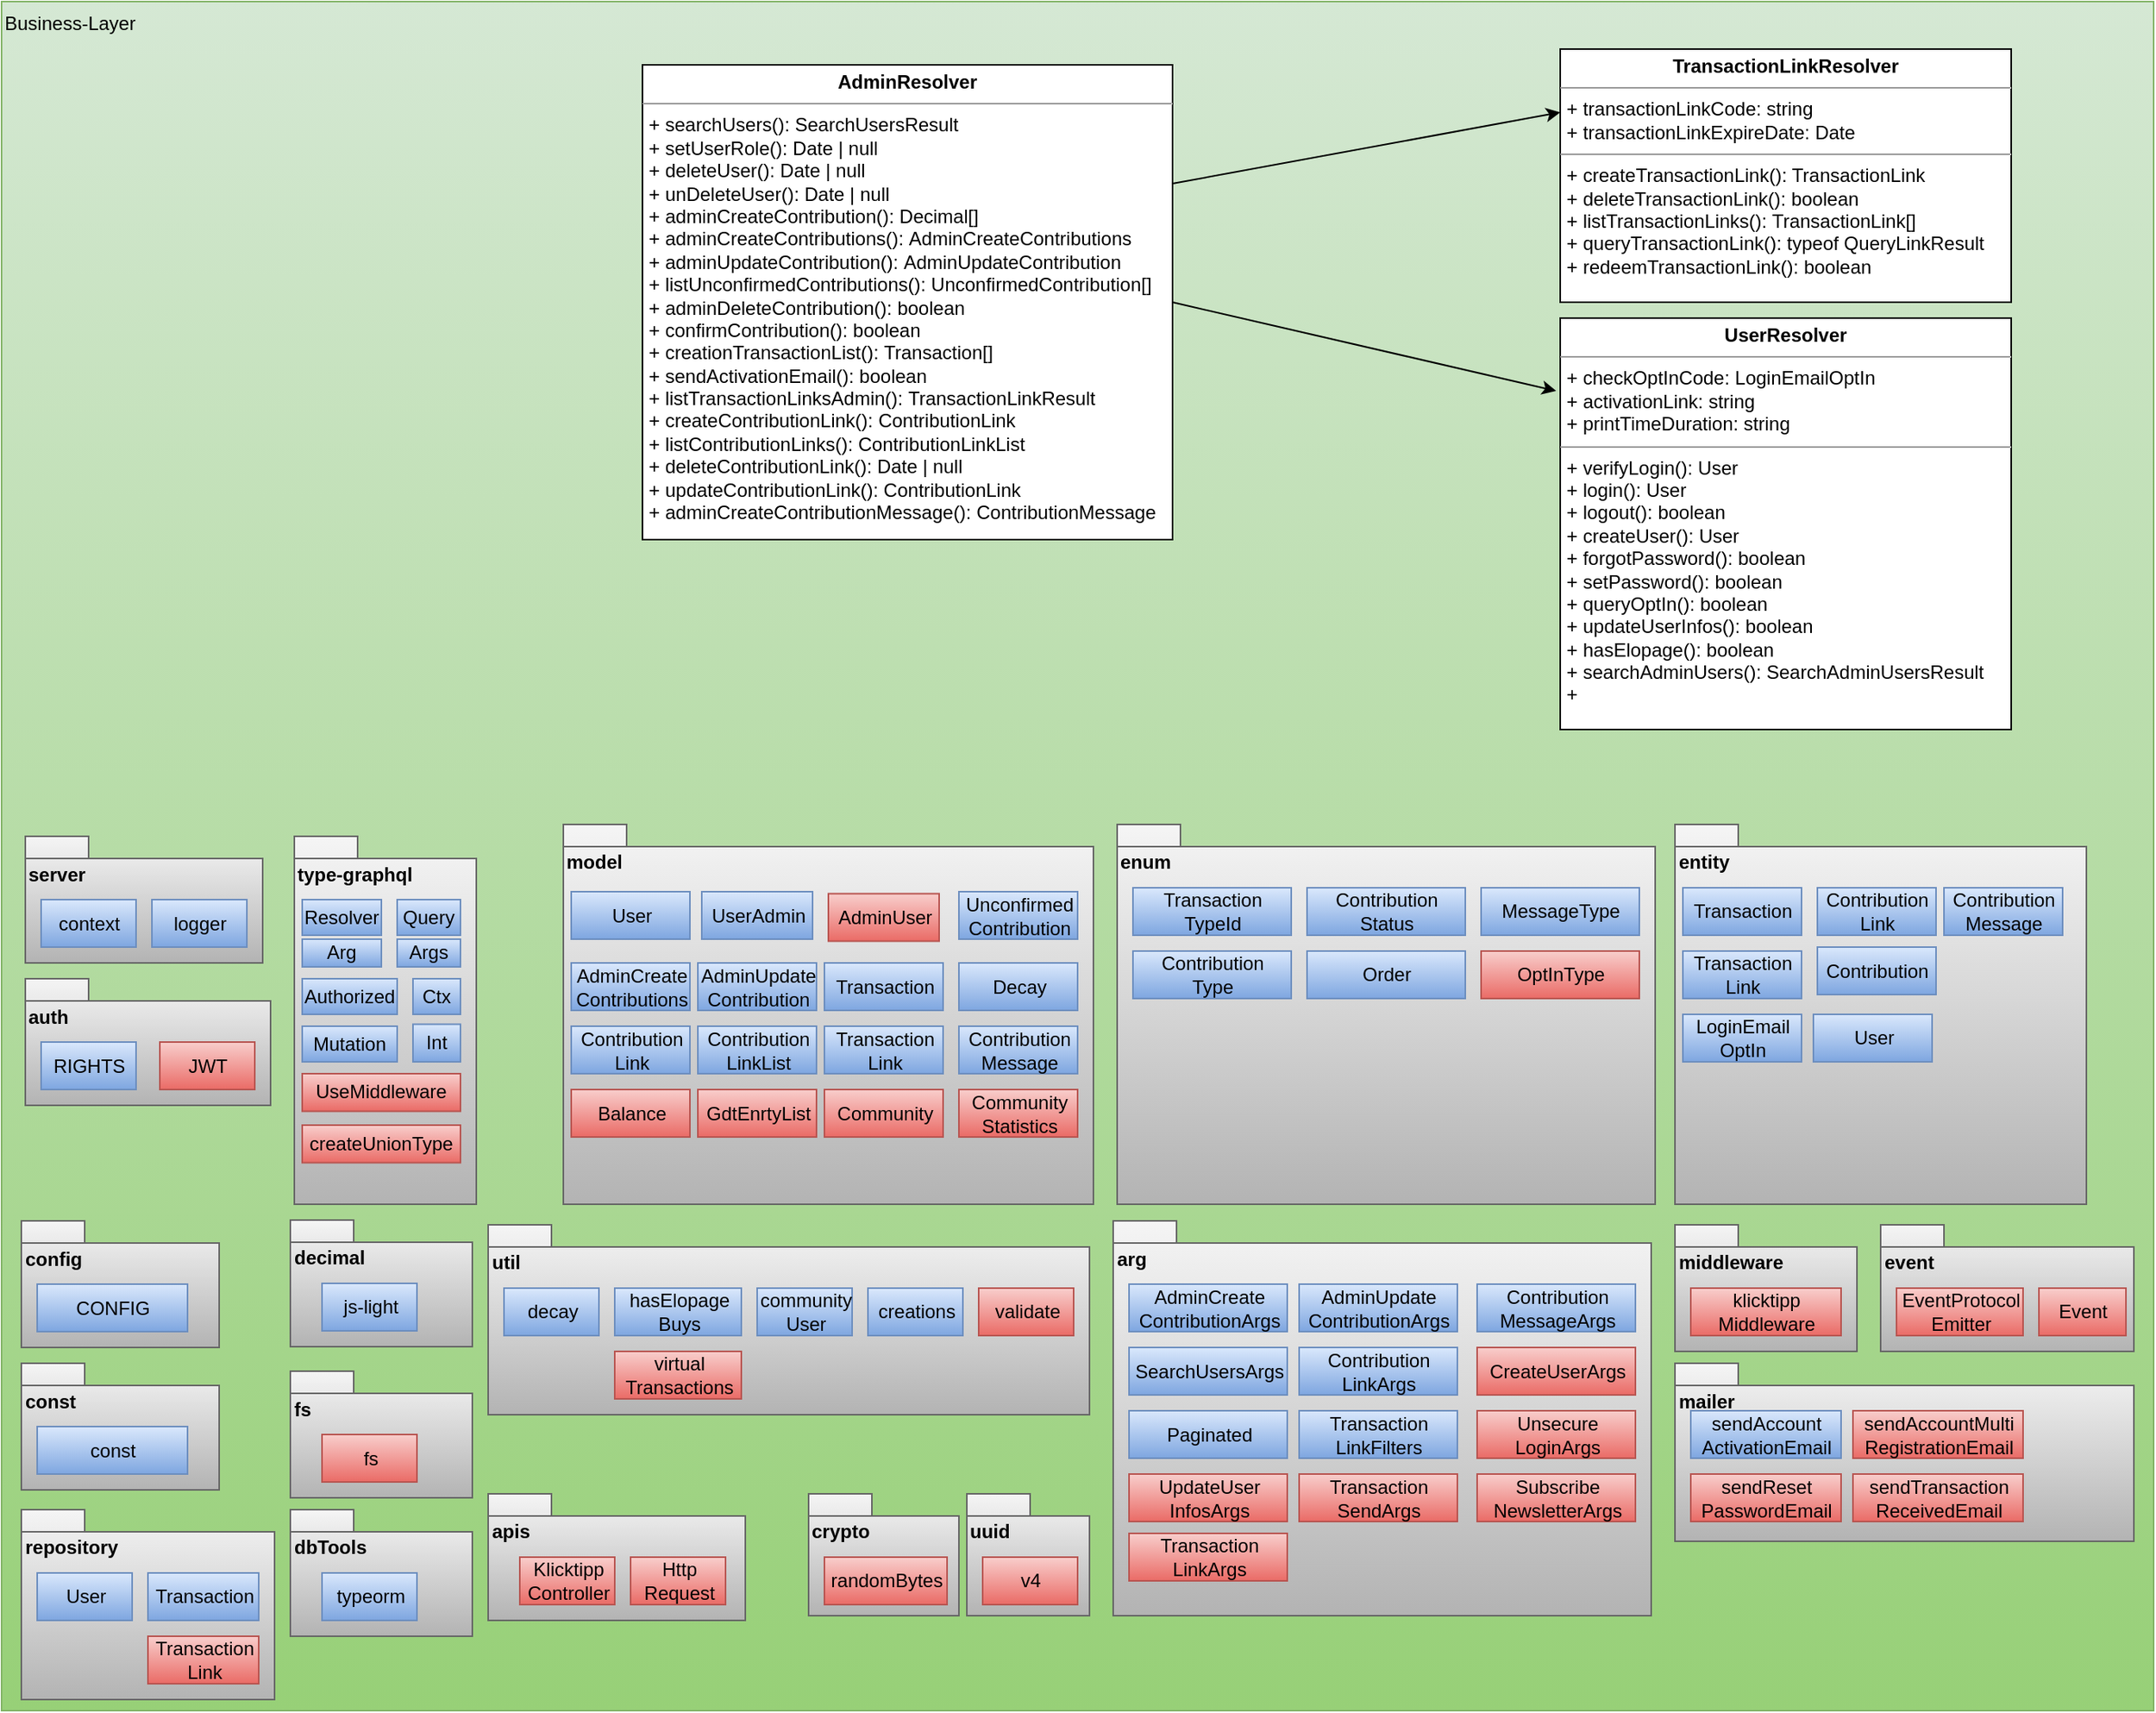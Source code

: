 <mxfile>
    <diagram id="ShO7q3t4R8ToIVqjYavh" name="Seite-1">
        <mxGraphModel dx="1022" dy="800" grid="1" gridSize="10" guides="1" tooltips="1" connect="1" arrows="1" fold="1" page="1" pageScale="1" pageWidth="2336" pageHeight="1654" math="0" shadow="0">
            <root>
                <mxCell id="0"/>
                <mxCell id="1" parent="0"/>
                <mxCell id="2" value="Business-Layer" style="rounded=0;whiteSpace=wrap;html=1;fillColor=#d5e8d4;strokeColor=#82b366;gradientColor=#97d077;align=left;verticalAlign=top;" parent="1" vertex="1">
                    <mxGeometry x="40" y="80" width="1360" height="1080" as="geometry"/>
                </mxCell>
                <mxCell id="57" style="edgeStyle=none;html=1;entryX=-0.009;entryY=0.177;entryDx=0;entryDy=0;exitX=1;exitY=0.5;exitDx=0;exitDy=0;entryPerimeter=0;" parent="1" source="74" target="141" edge="1">
                    <mxGeometry relative="1" as="geometry">
                        <Array as="points"/>
                        <mxPoint x="1013.04" y="334" as="targetPoint"/>
                    </mxGeometry>
                </mxCell>
                <mxCell id="58" style="edgeStyle=none;html=1;entryX=0;entryY=0.25;entryDx=0;entryDy=0;exitX=1;exitY=0.25;exitDx=0;exitDy=0;" parent="1" source="74" target="198" edge="1">
                    <mxGeometry relative="1" as="geometry">
                        <Array as="points"/>
                        <mxPoint x="1036.5" y="235" as="targetPoint"/>
                    </mxGeometry>
                </mxCell>
                <mxCell id="74" value="&lt;p style=&quot;margin: 0px ; margin-top: 4px ; text-align: center&quot;&gt;&lt;b&gt;AdminResolver&lt;/b&gt;&lt;/p&gt;&lt;hr size=&quot;1&quot;&gt;&lt;p style=&quot;margin: 0px ; margin-left: 4px&quot;&gt;+ searchUsers():&amp;nbsp;SearchUsersResult&lt;/p&gt;&lt;p style=&quot;margin: 0px ; margin-left: 4px&quot;&gt;+&amp;nbsp;setUserRole(): Date | null&lt;/p&gt;&lt;p style=&quot;margin: 0px ; margin-left: 4px&quot;&gt;+&amp;nbsp;deleteUser(): Date | null&lt;/p&gt;&lt;p style=&quot;margin: 0px ; margin-left: 4px&quot;&gt;+&amp;nbsp;unDeleteUser(): Date | null&lt;/p&gt;&lt;p style=&quot;margin: 0px ; margin-left: 4px&quot;&gt;+&amp;nbsp;adminCreateContribution():&amp;nbsp;Decimal[]&lt;/p&gt;&lt;p style=&quot;margin: 0px ; margin-left: 4px&quot;&gt;+&amp;nbsp;adminCreateContributions():&amp;nbsp;AdminCreateContributions&lt;/p&gt;&lt;p style=&quot;margin: 0px ; margin-left: 4px&quot;&gt;+&amp;nbsp;adminUpdateContribution():&amp;nbsp;AdminUpdateContribution&lt;/p&gt;&lt;p style=&quot;margin: 0px ; margin-left: 4px&quot;&gt;+&amp;nbsp;listUnconfirmedContributions():&amp;nbsp;UnconfirmedContribution[]&lt;/p&gt;&lt;p style=&quot;margin: 0px ; margin-left: 4px&quot;&gt;+&amp;nbsp;adminDeleteContribution():&amp;nbsp;boolean&lt;/p&gt;&lt;p style=&quot;margin: 0px ; margin-left: 4px&quot;&gt;+&amp;nbsp;confirmContribution():&amp;nbsp;boolean&lt;/p&gt;&lt;p style=&quot;margin: 0px ; margin-left: 4px&quot;&gt;+&amp;nbsp;creationTransactionList():&amp;nbsp;Transaction[]&lt;/p&gt;&lt;p style=&quot;margin: 0px ; margin-left: 4px&quot;&gt;+&amp;nbsp;sendActivationEmail():&amp;nbsp;boolean&lt;/p&gt;&lt;p style=&quot;margin: 0px ; margin-left: 4px&quot;&gt;+&amp;nbsp;listTransactionLinksAdmin():&amp;nbsp;TransactionLinkResult&lt;/p&gt;&lt;p style=&quot;margin: 0px ; margin-left: 4px&quot;&gt;+&amp;nbsp;createContributionLink():&amp;nbsp;ContributionLink&lt;/p&gt;&lt;p style=&quot;margin: 0px ; margin-left: 4px&quot;&gt;+&amp;nbsp;listContributionLinks():&amp;nbsp;ContributionLinkList&lt;/p&gt;&lt;p style=&quot;margin: 0px ; margin-left: 4px&quot;&gt;+&amp;nbsp;deleteContributionLink():&amp;nbsp;Date | null&lt;/p&gt;&lt;p style=&quot;margin: 0px ; margin-left: 4px&quot;&gt;+&amp;nbsp;updateContributionLink():&amp;nbsp;ContributionLink&lt;/p&gt;&lt;p style=&quot;margin: 0px ; margin-left: 4px&quot;&gt;+&amp;nbsp;adminCreateContributionMessage():&amp;nbsp;ContributionMessage&lt;/p&gt;" style="verticalAlign=top;align=left;overflow=fill;fontSize=12;fontFamily=Helvetica;html=1;" parent="1" vertex="1">
                    <mxGeometry x="445" y="120" width="335" height="300" as="geometry"/>
                </mxCell>
                <mxCell id="75" value="server" style="shape=folder;fontStyle=1;spacingTop=10;tabWidth=40;tabHeight=14;tabPosition=left;html=1;align=left;verticalAlign=top;fillColor=#f5f5f5;gradientColor=#b3b3b3;strokeColor=#666666;" parent="1" vertex="1">
                    <mxGeometry x="55" y="607.5" width="150" height="80" as="geometry"/>
                </mxCell>
                <mxCell id="76" value="context" style="html=1;fillColor=#dae8fc;gradientColor=#7ea6e0;strokeColor=#6c8ebf;" parent="1" vertex="1">
                    <mxGeometry x="65" y="647.5" width="60" height="30" as="geometry"/>
                </mxCell>
                <mxCell id="77" value="logger" style="html=1;fillColor=#dae8fc;gradientColor=#7ea6e0;strokeColor=#6c8ebf;" parent="1" vertex="1">
                    <mxGeometry x="135" y="647.5" width="60" height="30" as="geometry"/>
                </mxCell>
                <mxCell id="78" value="model" style="shape=folder;fontStyle=1;spacingTop=10;tabWidth=40;tabHeight=14;tabPosition=left;html=1;align=left;verticalAlign=top;fillColor=#f5f5f5;gradientColor=#b3b3b3;strokeColor=#666666;" parent="1" vertex="1">
                    <mxGeometry x="395" y="600" width="335" height="240" as="geometry"/>
                </mxCell>
                <mxCell id="79" value="UserAdmin" style="html=1;fillColor=#dae8fc;gradientColor=#7ea6e0;strokeColor=#6c8ebf;" parent="1" vertex="1">
                    <mxGeometry x="482.5" y="642.5" width="70" height="30" as="geometry"/>
                </mxCell>
                <mxCell id="80" value="Unconfirmed&lt;br&gt;Contribution" style="html=1;fillColor=#dae8fc;gradientColor=#7ea6e0;strokeColor=#6c8ebf;" parent="1" vertex="1">
                    <mxGeometry x="645" y="642.5" width="75" height="30" as="geometry"/>
                </mxCell>
                <mxCell id="81" value="AdminCreate&lt;br&gt;Contributions" style="html=1;fillColor=#dae8fc;gradientColor=#7ea6e0;strokeColor=#6c8ebf;" parent="1" vertex="1">
                    <mxGeometry x="400" y="687.5" width="75" height="30" as="geometry"/>
                </mxCell>
                <mxCell id="82" value="AdminUpdate&lt;br&gt;Contribution" style="html=1;fillColor=#dae8fc;gradientColor=#7ea6e0;strokeColor=#6c8ebf;" parent="1" vertex="1">
                    <mxGeometry x="480" y="687.5" width="75" height="30" as="geometry"/>
                </mxCell>
                <mxCell id="83" value="Contribution&lt;br&gt;Link" style="html=1;fillColor=#dae8fc;gradientColor=#7ea6e0;strokeColor=#6c8ebf;" parent="1" vertex="1">
                    <mxGeometry x="400" y="727.5" width="75" height="30" as="geometry"/>
                </mxCell>
                <mxCell id="84" value="Contribution&lt;br&gt;LinkList" style="html=1;fillColor=#dae8fc;gradientColor=#7ea6e0;strokeColor=#6c8ebf;" parent="1" vertex="1">
                    <mxGeometry x="480" y="727.5" width="75" height="30" as="geometry"/>
                </mxCell>
                <mxCell id="87" value="repository" style="shape=folder;fontStyle=1;spacingTop=10;tabWidth=40;tabHeight=14;tabPosition=left;html=1;align=left;verticalAlign=top;fillColor=#f5f5f5;gradientColor=#b3b3b3;strokeColor=#666666;" parent="1" vertex="1">
                    <mxGeometry x="52.5" y="1033" width="160" height="120" as="geometry"/>
                </mxCell>
                <mxCell id="88" value="User" style="html=1;fillColor=#dae8fc;gradientColor=#7ea6e0;strokeColor=#6c8ebf;" parent="1" vertex="1">
                    <mxGeometry x="62.5" y="1073" width="60" height="30" as="geometry"/>
                </mxCell>
                <mxCell id="89" value="arg" style="shape=folder;fontStyle=1;spacingTop=10;tabWidth=40;tabHeight=14;tabPosition=left;html=1;align=left;verticalAlign=top;fillColor=#f5f5f5;gradientColor=#b3b3b3;strokeColor=#666666;" parent="1" vertex="1">
                    <mxGeometry x="742.5" y="850.5" width="340" height="249.5" as="geometry"/>
                </mxCell>
                <mxCell id="90" value="AdminCreate&lt;br&gt;ContributionArgs" style="html=1;fillColor=#dae8fc;gradientColor=#7ea6e0;strokeColor=#6c8ebf;" parent="1" vertex="1">
                    <mxGeometry x="752.5" y="890.5" width="100" height="30" as="geometry"/>
                </mxCell>
                <mxCell id="91" value="AdminUpdate&lt;br&gt;ContributionArgs" style="html=1;fillColor=#dae8fc;gradientColor=#7ea6e0;strokeColor=#6c8ebf;" parent="1" vertex="1">
                    <mxGeometry x="860" y="890.5" width="100" height="30" as="geometry"/>
                </mxCell>
                <mxCell id="92" value="SearchUsersArgs" style="html=1;fillColor=#dae8fc;gradientColor=#7ea6e0;strokeColor=#6c8ebf;" parent="1" vertex="1">
                    <mxGeometry x="752.5" y="930.5" width="100" height="30" as="geometry"/>
                </mxCell>
                <mxCell id="93" value="Contribution&lt;br&gt;LinkArgs" style="html=1;fillColor=#dae8fc;gradientColor=#7ea6e0;strokeColor=#6c8ebf;" parent="1" vertex="1">
                    <mxGeometry x="860" y="930.5" width="100" height="30" as="geometry"/>
                </mxCell>
                <mxCell id="94" value="entity" style="shape=folder;fontStyle=1;spacingTop=10;tabWidth=40;tabHeight=14;tabPosition=left;html=1;align=left;verticalAlign=top;fillColor=#f5f5f5;gradientColor=#b3b3b3;strokeColor=#666666;" parent="1" vertex="1">
                    <mxGeometry x="1097.5" y="600" width="260" height="240" as="geometry"/>
                </mxCell>
                <mxCell id="95" value="Transaction" style="html=1;fillColor=#dae8fc;gradientColor=#7ea6e0;strokeColor=#6c8ebf;" parent="1" vertex="1">
                    <mxGeometry x="1102.5" y="640" width="75" height="30" as="geometry"/>
                </mxCell>
                <mxCell id="96" value="Contribution&lt;br&gt;Link" style="html=1;fillColor=#dae8fc;gradientColor=#7ea6e0;strokeColor=#6c8ebf;" parent="1" vertex="1">
                    <mxGeometry x="1187.5" y="640" width="75" height="30" as="geometry"/>
                </mxCell>
                <mxCell id="97" value="Transaction&lt;br&gt;Link" style="html=1;fillColor=#dae8fc;gradientColor=#7ea6e0;strokeColor=#6c8ebf;" parent="1" vertex="1">
                    <mxGeometry x="1102.5" y="680" width="75" height="30" as="geometry"/>
                </mxCell>
                <mxCell id="98" value="Transaction" style="html=1;fillColor=#dae8fc;gradientColor=#7ea6e0;strokeColor=#6c8ebf;" parent="1" vertex="1">
                    <mxGeometry x="560" y="687.5" width="75" height="30" as="geometry"/>
                </mxCell>
                <mxCell id="99" value="Transaction&lt;br&gt;Link" style="html=1;fillColor=#dae8fc;gradientColor=#7ea6e0;strokeColor=#6c8ebf;" parent="1" vertex="1">
                    <mxGeometry x="560" y="727.5" width="75" height="30" as="geometry"/>
                </mxCell>
                <mxCell id="100" value="Transaction" style="html=1;fillColor=#dae8fc;gradientColor=#7ea6e0;strokeColor=#6c8ebf;" parent="1" vertex="1">
                    <mxGeometry x="132.5" y="1073" width="70" height="30" as="geometry"/>
                </mxCell>
                <mxCell id="103" value="Contribution" style="html=1;fillColor=#dae8fc;gradientColor=#7ea6e0;strokeColor=#6c8ebf;" parent="1" vertex="1">
                    <mxGeometry x="1187.5" y="677.5" width="75" height="30" as="geometry"/>
                </mxCell>
                <mxCell id="105" value="LoginEmail&lt;br&gt;OptIn" style="html=1;fillColor=#dae8fc;gradientColor=#7ea6e0;strokeColor=#6c8ebf;" parent="1" vertex="1">
                    <mxGeometry x="1102.5" y="720" width="75" height="30" as="geometry"/>
                </mxCell>
                <mxCell id="106" value="User" style="html=1;fillColor=#dae8fc;gradientColor=#7ea6e0;strokeColor=#6c8ebf;" parent="1" vertex="1">
                    <mxGeometry x="1185" y="720" width="75" height="30" as="geometry"/>
                </mxCell>
                <mxCell id="107" value="User" style="html=1;fillColor=#dae8fc;gradientColor=#7ea6e0;strokeColor=#6c8ebf;" parent="1" vertex="1">
                    <mxGeometry x="400" y="642.5" width="75" height="30" as="geometry"/>
                </mxCell>
                <mxCell id="108" value="enum" style="shape=folder;fontStyle=1;spacingTop=10;tabWidth=40;tabHeight=14;tabPosition=left;html=1;align=left;verticalAlign=top;fillColor=#f5f5f5;gradientColor=#b3b3b3;strokeColor=#666666;" parent="1" vertex="1">
                    <mxGeometry x="745" y="600" width="340" height="240" as="geometry"/>
                </mxCell>
                <mxCell id="109" value="Transaction&lt;br&gt;TypeId" style="html=1;fillColor=#dae8fc;gradientColor=#7ea6e0;strokeColor=#6c8ebf;" parent="1" vertex="1">
                    <mxGeometry x="755" y="640" width="100" height="30" as="geometry"/>
                </mxCell>
                <mxCell id="110" value="Contribution&lt;br&gt;Type" style="html=1;fillColor=#dae8fc;gradientColor=#7ea6e0;strokeColor=#6c8ebf;" parent="1" vertex="1">
                    <mxGeometry x="755" y="680" width="100" height="30" as="geometry"/>
                </mxCell>
                <mxCell id="111" value="Contribution&lt;br&gt;Status" style="html=1;fillColor=#dae8fc;gradientColor=#7ea6e0;strokeColor=#6c8ebf;" parent="1" vertex="1">
                    <mxGeometry x="865" y="640" width="100" height="30" as="geometry"/>
                </mxCell>
                <mxCell id="112" value="Decay" style="html=1;fillColor=#dae8fc;gradientColor=#7ea6e0;strokeColor=#6c8ebf;" parent="1" vertex="1">
                    <mxGeometry x="645" y="687.5" width="75" height="30" as="geometry"/>
                </mxCell>
                <mxCell id="113" value="Paginated" style="html=1;fillColor=#dae8fc;gradientColor=#7ea6e0;strokeColor=#6c8ebf;" parent="1" vertex="1">
                    <mxGeometry x="752.5" y="970.5" width="100" height="30" as="geometry"/>
                </mxCell>
                <mxCell id="114" value="Transaction&lt;br&gt;LinkFilters" style="html=1;fillColor=#dae8fc;gradientColor=#7ea6e0;strokeColor=#6c8ebf;" parent="1" vertex="1">
                    <mxGeometry x="860" y="970.5" width="100" height="30" as="geometry"/>
                </mxCell>
                <mxCell id="115" value="Order" style="html=1;fillColor=#dae8fc;gradientColor=#7ea6e0;strokeColor=#6c8ebf;" parent="1" vertex="1">
                    <mxGeometry x="865" y="680" width="100" height="30" as="geometry"/>
                </mxCell>
                <mxCell id="119" value="config" style="shape=folder;fontStyle=1;spacingTop=10;tabWidth=40;tabHeight=14;tabPosition=left;html=1;align=left;verticalAlign=top;fillColor=#f5f5f5;gradientColor=#b3b3b3;strokeColor=#666666;" parent="1" vertex="1">
                    <mxGeometry x="52.5" y="850.5" width="125" height="80" as="geometry"/>
                </mxCell>
                <mxCell id="120" value="CONFIG" style="html=1;fillColor=#dae8fc;gradientColor=#7ea6e0;strokeColor=#6c8ebf;" parent="1" vertex="1">
                    <mxGeometry x="62.5" y="890.5" width="95" height="30" as="geometry"/>
                </mxCell>
                <mxCell id="122" value="const" style="shape=folder;fontStyle=1;spacingTop=10;tabWidth=40;tabHeight=14;tabPosition=left;html=1;align=left;verticalAlign=top;fillColor=#f5f5f5;gradientColor=#b3b3b3;strokeColor=#666666;" parent="1" vertex="1">
                    <mxGeometry x="52.5" y="940.5" width="125" height="80" as="geometry"/>
                </mxCell>
                <mxCell id="123" value="const" style="html=1;fillColor=#dae8fc;gradientColor=#7ea6e0;strokeColor=#6c8ebf;" parent="1" vertex="1">
                    <mxGeometry x="62.5" y="980.5" width="95" height="30" as="geometry"/>
                </mxCell>
                <mxCell id="124" value="Contribution&lt;br&gt;Message" style="html=1;fillColor=#dae8fc;gradientColor=#7ea6e0;strokeColor=#6c8ebf;" parent="1" vertex="1">
                    <mxGeometry x="1267.5" y="640" width="75" height="30" as="geometry"/>
                </mxCell>
                <mxCell id="125" value="Contribution&lt;br&gt;MessageArgs" style="html=1;fillColor=#dae8fc;gradientColor=#7ea6e0;strokeColor=#6c8ebf;" parent="1" vertex="1">
                    <mxGeometry x="972.5" y="890.5" width="100" height="30" as="geometry"/>
                </mxCell>
                <mxCell id="126" value="MessageType" style="html=1;fillColor=#dae8fc;gradientColor=#7ea6e0;strokeColor=#6c8ebf;" parent="1" vertex="1">
                    <mxGeometry x="975" y="640" width="100" height="30" as="geometry"/>
                </mxCell>
                <mxCell id="127" value="Contribution&lt;br&gt;Message" style="html=1;fillColor=#dae8fc;gradientColor=#7ea6e0;strokeColor=#6c8ebf;" parent="1" vertex="1">
                    <mxGeometry x="645" y="727.5" width="75" height="30" as="geometry"/>
                </mxCell>
                <mxCell id="128" value="type-graphql" style="shape=folder;fontStyle=1;spacingTop=10;tabWidth=40;tabHeight=14;tabPosition=left;html=1;align=left;verticalAlign=top;fillColor=#f5f5f5;gradientColor=#b3b3b3;strokeColor=#666666;" parent="1" vertex="1">
                    <mxGeometry x="225" y="607.5" width="115" height="232.5" as="geometry"/>
                </mxCell>
                <mxCell id="131" value="Resolver" style="rounded=0;whiteSpace=wrap;html=1;fillColor=#dae8fc;gradientColor=#7ea6e0;strokeColor=#6c8ebf;" parent="1" vertex="1">
                    <mxGeometry x="230" y="647.5" width="50" height="22.5" as="geometry"/>
                </mxCell>
                <mxCell id="132" value="Query" style="rounded=0;whiteSpace=wrap;html=1;fillColor=#dae8fc;gradientColor=#7ea6e0;strokeColor=#6c8ebf;" parent="1" vertex="1">
                    <mxGeometry x="290" y="647.5" width="40" height="22.5" as="geometry"/>
                </mxCell>
                <mxCell id="133" value="Int" style="rounded=0;whiteSpace=wrap;html=1;fillColor=#dae8fc;gradientColor=#7ea6e0;strokeColor=#6c8ebf;" parent="1" vertex="1">
                    <mxGeometry x="300" y="726.25" width="30" height="23.75" as="geometry"/>
                </mxCell>
                <mxCell id="134" value="Arg" style="rounded=0;whiteSpace=wrap;html=1;fillColor=#dae8fc;gradientColor=#7ea6e0;strokeColor=#6c8ebf;" parent="1" vertex="1">
                    <mxGeometry x="230" y="672.5" width="50" height="17.5" as="geometry"/>
                </mxCell>
                <mxCell id="135" value="Args" style="rounded=0;whiteSpace=wrap;html=1;fillColor=#dae8fc;gradientColor=#7ea6e0;strokeColor=#6c8ebf;" parent="1" vertex="1">
                    <mxGeometry x="290" y="672.5" width="40" height="17.5" as="geometry"/>
                </mxCell>
                <mxCell id="136" value="Authorized" style="rounded=0;whiteSpace=wrap;html=1;fillColor=#dae8fc;gradientColor=#7ea6e0;strokeColor=#6c8ebf;" parent="1" vertex="1">
                    <mxGeometry x="230" y="697.5" width="60" height="22.5" as="geometry"/>
                </mxCell>
                <mxCell id="137" value="Mutation" style="rounded=0;whiteSpace=wrap;html=1;fillColor=#dae8fc;gradientColor=#7ea6e0;strokeColor=#6c8ebf;" parent="1" vertex="1">
                    <mxGeometry x="230" y="727.5" width="60" height="22.5" as="geometry"/>
                </mxCell>
                <mxCell id="138" value="Ctx" style="rounded=0;whiteSpace=wrap;html=1;fillColor=#dae8fc;gradientColor=#7ea6e0;strokeColor=#6c8ebf;" parent="1" vertex="1">
                    <mxGeometry x="300" y="697.5" width="30" height="22.5" as="geometry"/>
                </mxCell>
                <mxCell id="139" value="decimal" style="shape=folder;fontStyle=1;spacingTop=10;tabWidth=40;tabHeight=14;tabPosition=left;html=1;align=left;verticalAlign=top;fillColor=#f5f5f5;gradientColor=#b3b3b3;strokeColor=#666666;" parent="1" vertex="1">
                    <mxGeometry x="222.5" y="850" width="115" height="80" as="geometry"/>
                </mxCell>
                <mxCell id="140" value="js-light" style="html=1;fillColor=#dae8fc;gradientColor=#7ea6e0;strokeColor=#6c8ebf;" parent="1" vertex="1">
                    <mxGeometry x="242.5" y="890" width="60" height="30" as="geometry"/>
                </mxCell>
                <mxCell id="141" value="&lt;p style=&quot;margin: 0px ; margin-top: 4px ; text-align: center&quot;&gt;&lt;b&gt;UserResolver&lt;/b&gt;&lt;/p&gt;&lt;hr size=&quot;1&quot;&gt;&lt;p style=&quot;margin: 0px ; margin-left: 4px&quot;&gt;+ checkOptInCode:&amp;nbsp;LoginEmailOptIn&lt;/p&gt;&lt;p style=&quot;margin: 0px ; margin-left: 4px&quot;&gt;+&amp;nbsp;activationLink: string&lt;/p&gt;&lt;p style=&quot;margin: 0px ; margin-left: 4px&quot;&gt;+&amp;nbsp;printTimeDuration: string&lt;/p&gt;&lt;hr size=&quot;1&quot;&gt;&lt;p style=&quot;margin: 0px ; margin-left: 4px&quot;&gt;+ verifyLogin(): User&lt;/p&gt;&lt;p style=&quot;margin: 0px ; margin-left: 4px&quot;&gt;+&amp;nbsp;login(): User&lt;/p&gt;&lt;p style=&quot;margin: 0px ; margin-left: 4px&quot;&gt;+&amp;nbsp;logout(): boolean&lt;/p&gt;&lt;p style=&quot;margin: 0px ; margin-left: 4px&quot;&gt;+&amp;nbsp;createUser(): User&lt;/p&gt;&lt;p style=&quot;margin: 0px ; margin-left: 4px&quot;&gt;+&amp;nbsp;forgotPassword(): boolean&lt;/p&gt;&lt;p style=&quot;margin: 0px ; margin-left: 4px&quot;&gt;+&amp;nbsp;setPassword(): boolean&lt;/p&gt;&lt;p style=&quot;margin: 0px ; margin-left: 4px&quot;&gt;+&amp;nbsp;queryOptIn(): boolean&lt;/p&gt;&lt;p style=&quot;margin: 0px ; margin-left: 4px&quot;&gt;+&amp;nbsp;updateUserInfos(): boolean&lt;/p&gt;&lt;p style=&quot;margin: 0px ; margin-left: 4px&quot;&gt;+&amp;nbsp;hasElopage(): boolean&lt;/p&gt;&lt;p style=&quot;margin: 0px ; margin-left: 4px&quot;&gt;+&amp;nbsp;searchAdminUsers():&amp;nbsp;SearchAdminUsersResult&lt;/p&gt;&lt;p style=&quot;margin: 0px ; margin-left: 4px&quot;&gt;+&amp;nbsp;&lt;/p&gt;" style="verticalAlign=top;align=left;overflow=fill;fontSize=12;fontFamily=Helvetica;html=1;" parent="1" vertex="1">
                    <mxGeometry x="1025" y="280" width="285" height="260" as="geometry"/>
                </mxCell>
                <mxCell id="142" value="auth" style="shape=folder;fontStyle=1;spacingTop=10;tabWidth=40;tabHeight=14;tabPosition=left;html=1;align=left;verticalAlign=top;fillColor=#f5f5f5;gradientColor=#b3b3b3;strokeColor=#666666;" parent="1" vertex="1">
                    <mxGeometry x="55" y="697.5" width="155" height="80" as="geometry"/>
                </mxCell>
                <mxCell id="143" value="RIGHTS" style="html=1;fillColor=#dae8fc;gradientColor=#7ea6e0;strokeColor=#6c8ebf;" parent="1" vertex="1">
                    <mxGeometry x="65" y="737.5" width="60" height="30" as="geometry"/>
                </mxCell>
                <mxCell id="144" value="JWT" style="html=1;fillColor=#f8cecc;strokeColor=#b85450;gradientColor=#ea6b66;" parent="1" vertex="1">
                    <mxGeometry x="140" y="737.5" width="60" height="30" as="geometry"/>
                </mxCell>
                <mxCell id="146" value="dbTools" style="shape=folder;fontStyle=1;spacingTop=10;tabWidth=40;tabHeight=14;tabPosition=left;html=1;align=left;verticalAlign=top;fillColor=#f5f5f5;gradientColor=#b3b3b3;strokeColor=#666666;" parent="1" vertex="1">
                    <mxGeometry x="222.5" y="1033" width="115" height="80" as="geometry"/>
                </mxCell>
                <mxCell id="147" value="typeorm" style="html=1;fillColor=#dae8fc;gradientColor=#7ea6e0;strokeColor=#6c8ebf;" parent="1" vertex="1">
                    <mxGeometry x="242.5" y="1073" width="60" height="30" as="geometry"/>
                </mxCell>
                <mxCell id="148" value="fs" style="shape=folder;fontStyle=1;spacingTop=10;tabWidth=40;tabHeight=14;tabPosition=left;html=1;align=left;verticalAlign=top;fillColor=#f5f5f5;gradientColor=#b3b3b3;strokeColor=#666666;" parent="1" vertex="1">
                    <mxGeometry x="222.5" y="945.5" width="115" height="80" as="geometry"/>
                </mxCell>
                <mxCell id="149" value="fs" style="html=1;fillColor=#f8cecc;gradientColor=#ea6b66;strokeColor=#b85450;" parent="1" vertex="1">
                    <mxGeometry x="242.5" y="985.5" width="60" height="30" as="geometry"/>
                </mxCell>
                <mxCell id="150" value="OptInType" style="html=1;fillColor=#f8cecc;gradientColor=#ea6b66;strokeColor=#b85450;" parent="1" vertex="1">
                    <mxGeometry x="975" y="680" width="100" height="30" as="geometry"/>
                </mxCell>
                <mxCell id="151" value="CreateUserArgs" style="html=1;fillColor=#f8cecc;gradientColor=#ea6b66;strokeColor=#b85450;" parent="1" vertex="1">
                    <mxGeometry x="972.5" y="930.5" width="100" height="30" as="geometry"/>
                </mxCell>
                <mxCell id="152" value="Unsecure&lt;br&gt;LoginArgs" style="html=1;fillColor=#f8cecc;gradientColor=#ea6b66;strokeColor=#b85450;" parent="1" vertex="1">
                    <mxGeometry x="972.5" y="970.5" width="100" height="30" as="geometry"/>
                </mxCell>
                <mxCell id="153" value="mailer" style="shape=folder;fontStyle=1;spacingTop=10;tabWidth=40;tabHeight=14;tabPosition=left;html=1;align=left;verticalAlign=top;fillColor=#f5f5f5;gradientColor=#b3b3b3;strokeColor=#666666;" parent="1" vertex="1">
                    <mxGeometry x="1097.5" y="940.5" width="290" height="112.5" as="geometry"/>
                </mxCell>
                <mxCell id="154" value="sendAccount&lt;br&gt;ActivationEmail" style="html=1;fillColor=#dae8fc;gradientColor=#7ea6e0;strokeColor=#6c8ebf;" parent="1" vertex="1">
                    <mxGeometry x="1107.5" y="970.5" width="95" height="30" as="geometry"/>
                </mxCell>
                <mxCell id="155" value="middleware" style="shape=folder;fontStyle=1;spacingTop=10;tabWidth=40;tabHeight=14;tabPosition=left;html=1;align=left;verticalAlign=top;fillColor=#f5f5f5;gradientColor=#b3b3b3;strokeColor=#666666;" parent="1" vertex="1">
                    <mxGeometry x="1097.5" y="853" width="115" height="80" as="geometry"/>
                </mxCell>
                <mxCell id="156" value="klicktipp&lt;br&gt;Middleware" style="html=1;fillColor=#f8cecc;gradientColor=#ea6b66;strokeColor=#b85450;" parent="1" vertex="1">
                    <mxGeometry x="1107.5" y="893" width="95" height="30" as="geometry"/>
                </mxCell>
                <mxCell id="157" value="sendReset&lt;br&gt;PasswordEmail" style="html=1;fillColor=#f8cecc;gradientColor=#ea6b66;strokeColor=#b85450;" parent="1" vertex="1">
                    <mxGeometry x="1107.5" y="1010.5" width="95" height="30" as="geometry"/>
                </mxCell>
                <mxCell id="158" value="sendAccountMulti&lt;br&gt;RegistrationEmail" style="html=1;fillColor=#f8cecc;gradientColor=#ea6b66;strokeColor=#b85450;" parent="1" vertex="1">
                    <mxGeometry x="1210" y="970.5" width="107.5" height="30" as="geometry"/>
                </mxCell>
                <mxCell id="159" value="event" style="shape=folder;fontStyle=1;spacingTop=10;tabWidth=40;tabHeight=14;tabPosition=left;html=1;align=left;verticalAlign=top;fillColor=#f5f5f5;gradientColor=#b3b3b3;strokeColor=#666666;" parent="1" vertex="1">
                    <mxGeometry x="1227.5" y="853" width="160" height="80" as="geometry"/>
                </mxCell>
                <mxCell id="160" value="EventProtocol&lt;br&gt;Emitter" style="html=1;fillColor=#f8cecc;gradientColor=#ea6b66;strokeColor=#b85450;" parent="1" vertex="1">
                    <mxGeometry x="1237.5" y="893" width="80" height="30" as="geometry"/>
                </mxCell>
                <mxCell id="161" value="Event" style="html=1;fillColor=#f8cecc;gradientColor=#ea6b66;strokeColor=#b85450;" parent="1" vertex="1">
                    <mxGeometry x="1327.5" y="893" width="55" height="30" as="geometry"/>
                </mxCell>
                <mxCell id="162" value="UpdateUser&lt;br&gt;InfosArgs" style="html=1;fillColor=#f8cecc;gradientColor=#ea6b66;strokeColor=#b85450;" parent="1" vertex="1">
                    <mxGeometry x="752.5" y="1010.5" width="100" height="30" as="geometry"/>
                </mxCell>
                <mxCell id="165" value="AdminUser" style="html=1;fillColor=#f8cecc;gradientColor=#ea6b66;strokeColor=#b85450;" parent="1" vertex="1">
                    <mxGeometry x="562.5" y="643.75" width="70" height="30" as="geometry"/>
                </mxCell>
                <mxCell id="168" value="sendTransaction&lt;br&gt;ReceivedEmail" style="html=1;fillColor=#f8cecc;gradientColor=#ea6b66;strokeColor=#b85450;" parent="1" vertex="1">
                    <mxGeometry x="1210" y="1010.5" width="107.5" height="30" as="geometry"/>
                </mxCell>
                <mxCell id="169" value="Transaction&lt;br&gt;SendArgs" style="html=1;fillColor=#f8cecc;gradientColor=#ea6b66;strokeColor=#b85450;" parent="1" vertex="1">
                    <mxGeometry x="860" y="1010.5" width="100" height="30" as="geometry"/>
                </mxCell>
                <mxCell id="170" value="Transaction&lt;br&gt;Link" style="html=1;fillColor=#f8cecc;gradientColor=#ea6b66;strokeColor=#b85450;" parent="1" vertex="1">
                    <mxGeometry x="132.5" y="1113" width="70" height="30" as="geometry"/>
                </mxCell>
                <mxCell id="174" value="util" style="shape=folder;fontStyle=1;spacingTop=10;tabWidth=40;tabHeight=14;tabPosition=left;html=1;align=left;verticalAlign=top;fillColor=#f5f5f5;gradientColor=#b3b3b3;strokeColor=#666666;" parent="1" vertex="1">
                    <mxGeometry x="347.5" y="853" width="380" height="120" as="geometry"/>
                </mxCell>
                <mxCell id="175" value="decay" style="html=1;fillColor=#dae8fc;gradientColor=#7ea6e0;strokeColor=#6c8ebf;" parent="1" vertex="1">
                    <mxGeometry x="357.5" y="893" width="60" height="30" as="geometry"/>
                </mxCell>
                <mxCell id="176" value="hasElopage&lt;br&gt;Buys" style="html=1;fillColor=#dae8fc;gradientColor=#7ea6e0;strokeColor=#6c8ebf;" parent="1" vertex="1">
                    <mxGeometry x="427.5" y="893" width="80" height="30" as="geometry"/>
                </mxCell>
                <mxCell id="177" value="community&lt;br&gt;User" style="html=1;fillColor=#dae8fc;gradientColor=#7ea6e0;strokeColor=#6c8ebf;" parent="1" vertex="1">
                    <mxGeometry x="517.5" y="893" width="60" height="30" as="geometry"/>
                </mxCell>
                <mxCell id="178" value="creations" style="html=1;fillColor=#dae8fc;gradientColor=#7ea6e0;strokeColor=#6c8ebf;" parent="1" vertex="1">
                    <mxGeometry x="587.5" y="893" width="60" height="30" as="geometry"/>
                </mxCell>
                <mxCell id="179" value="validate" style="html=1;fillColor=#f8cecc;gradientColor=#ea6b66;strokeColor=#b85450;" parent="1" vertex="1">
                    <mxGeometry x="657.5" y="893" width="60" height="30" as="geometry"/>
                </mxCell>
                <mxCell id="180" value="virtual&lt;br&gt;Transactions" style="html=1;fillColor=#f8cecc;gradientColor=#ea6b66;strokeColor=#b85450;" parent="1" vertex="1">
                    <mxGeometry x="427.5" y="933" width="80" height="30" as="geometry"/>
                </mxCell>
                <mxCell id="181" value="Balance" style="html=1;fillColor=#f8cecc;gradientColor=#ea6b66;strokeColor=#b85450;" parent="1" vertex="1">
                    <mxGeometry x="400" y="767.5" width="75" height="30" as="geometry"/>
                </mxCell>
                <mxCell id="182" value="GdtEnrtyList" style="html=1;fillColor=#f8cecc;gradientColor=#ea6b66;strokeColor=#b85450;" parent="1" vertex="1">
                    <mxGeometry x="480" y="767.5" width="75" height="30" as="geometry"/>
                </mxCell>
                <mxCell id="183" value="apis" style="shape=folder;fontStyle=1;spacingTop=10;tabWidth=40;tabHeight=14;tabPosition=left;html=1;align=left;verticalAlign=top;fillColor=#f5f5f5;gradientColor=#b3b3b3;strokeColor=#666666;" parent="1" vertex="1">
                    <mxGeometry x="347.5" y="1023" width="162.5" height="80" as="geometry"/>
                </mxCell>
                <mxCell id="184" value="Klicktipp&lt;br&gt;Controller" style="html=1;fillColor=#f8cecc;gradientColor=#ea6b66;strokeColor=#b85450;" parent="1" vertex="1">
                    <mxGeometry x="367.5" y="1063" width="60" height="30" as="geometry"/>
                </mxCell>
                <mxCell id="187" value="Http&lt;br&gt;Request" style="html=1;fillColor=#f8cecc;gradientColor=#ea6b66;strokeColor=#b85450;" parent="1" vertex="1">
                    <mxGeometry x="437.5" y="1063" width="60" height="30" as="geometry"/>
                </mxCell>
                <mxCell id="188" value="Community" style="html=1;fillColor=#f8cecc;gradientColor=#ea6b66;strokeColor=#b85450;" parent="1" vertex="1">
                    <mxGeometry x="560" y="767.5" width="75" height="30" as="geometry"/>
                </mxCell>
                <mxCell id="189" value="Subscribe&lt;br&gt;NewsletterArgs" style="html=1;fillColor=#f8cecc;gradientColor=#ea6b66;strokeColor=#b85450;" vertex="1" parent="1">
                    <mxGeometry x="972.5" y="1010.5" width="100" height="30" as="geometry"/>
                </mxCell>
                <mxCell id="190" value="Community&lt;br&gt;Statistics" style="html=1;fillColor=#f8cecc;gradientColor=#ea6b66;strokeColor=#b85450;" vertex="1" parent="1">
                    <mxGeometry x="645" y="767.5" width="75" height="30" as="geometry"/>
                </mxCell>
                <mxCell id="191" value="UseMiddleware" style="rounded=0;whiteSpace=wrap;html=1;fillColor=#f8cecc;gradientColor=#ea6b66;strokeColor=#b85450;" vertex="1" parent="1">
                    <mxGeometry x="230" y="757.5" width="100" height="23.75" as="geometry"/>
                </mxCell>
                <mxCell id="192" value="createUnionType" style="rounded=0;whiteSpace=wrap;html=1;fillColor=#f8cecc;gradientColor=#ea6b66;strokeColor=#b85450;" vertex="1" parent="1">
                    <mxGeometry x="230" y="790" width="100" height="23.75" as="geometry"/>
                </mxCell>
                <mxCell id="193" value="Transaction&lt;br&gt;LinkArgs" style="html=1;fillColor=#f8cecc;gradientColor=#ea6b66;strokeColor=#b85450;" vertex="1" parent="1">
                    <mxGeometry x="752.5" y="1048" width="100" height="30" as="geometry"/>
                </mxCell>
                <mxCell id="194" value="uuid" style="shape=folder;fontStyle=1;spacingTop=10;tabWidth=40;tabHeight=14;tabPosition=left;html=1;align=left;verticalAlign=top;fillColor=#f5f5f5;gradientColor=#b3b3b3;strokeColor=#666666;" vertex="1" parent="1">
                    <mxGeometry x="650" y="1023" width="77.5" height="77" as="geometry"/>
                </mxCell>
                <mxCell id="195" value="v4" style="html=1;fillColor=#f8cecc;gradientColor=#ea6b66;strokeColor=#b85450;" vertex="1" parent="1">
                    <mxGeometry x="660" y="1063" width="60" height="30" as="geometry"/>
                </mxCell>
                <mxCell id="196" value="crypto" style="shape=folder;fontStyle=1;spacingTop=10;tabWidth=40;tabHeight=14;tabPosition=left;html=1;align=left;verticalAlign=top;fillColor=#f5f5f5;gradientColor=#b3b3b3;strokeColor=#666666;" vertex="1" parent="1">
                    <mxGeometry x="550" y="1023" width="95" height="77" as="geometry"/>
                </mxCell>
                <mxCell id="197" value="randomBytes" style="html=1;fillColor=#f8cecc;gradientColor=#ea6b66;strokeColor=#b85450;" vertex="1" parent="1">
                    <mxGeometry x="560" y="1063" width="77.5" height="30" as="geometry"/>
                </mxCell>
                <mxCell id="198" value="&lt;p style=&quot;margin: 0px ; margin-top: 4px ; text-align: center&quot;&gt;&lt;b&gt;TransactionLinkResolver&lt;/b&gt;&lt;/p&gt;&lt;hr size=&quot;1&quot;&gt;&lt;p style=&quot;margin: 0px ; margin-left: 4px&quot;&gt;+&amp;nbsp;transactionLinkCode: string&lt;/p&gt;&lt;p style=&quot;margin: 0px ; margin-left: 4px&quot;&gt;+&amp;nbsp;transactionLinkExpireDate: Date&lt;/p&gt;&lt;hr size=&quot;1&quot;&gt;&lt;p style=&quot;margin: 0px ; margin-left: 4px&quot;&gt;+ createTransactionLink(): TransactionLink&lt;/p&gt;&lt;p style=&quot;margin: 0px ; margin-left: 4px&quot;&gt;+&amp;nbsp;deleteTransactionLink(): boolean&lt;/p&gt;&lt;p style=&quot;margin: 0px ; margin-left: 4px&quot;&gt;+&amp;nbsp;listTransactionLinks():&amp;nbsp;TransactionLink[]&lt;/p&gt;&lt;p style=&quot;margin: 0px ; margin-left: 4px&quot;&gt;+&amp;nbsp;queryTransactionLink():&amp;nbsp;typeof QueryLinkResult&lt;/p&gt;&lt;p style=&quot;margin: 0px ; margin-left: 4px&quot;&gt;+&amp;nbsp;redeemTransactionLink(): boolean&lt;/p&gt;" style="verticalAlign=top;align=left;overflow=fill;fontSize=12;fontFamily=Helvetica;html=1;" vertex="1" parent="1">
                    <mxGeometry x="1025" y="110" width="285" height="160" as="geometry"/>
                </mxCell>
            </root>
        </mxGraphModel>
    </diagram>
</mxfile>